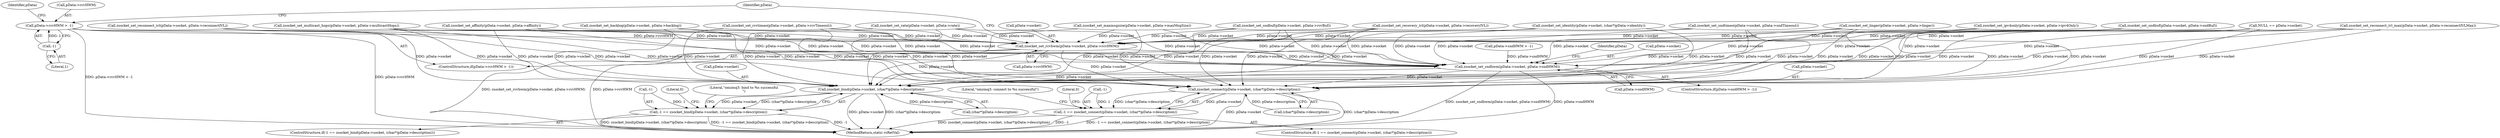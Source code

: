 digraph "1_rsyslog_062d0c671a29f7c6f7dff4a2f1f35df375bbb30b_0@pointer" {
"1000361" [label="(Call,pData->rcvHWM > -1)"];
"1000365" [label="(Call,-1)"];
"1000367" [label="(Call,zsocket_set_rcvhwm(pData->socket, pData->rcvHWM))"];
"1000381" [label="(Call,zsocket_set_sndhwm(pData->socket, pData->sndHWM))"];
"1000399" [label="(Call,zsocket_bind(pData->socket, (char*)pData->description))"];
"1000396" [label="(Call,-1 == zsocket_bind(pData->socket, (char*)pData->description))"];
"1000431" [label="(Call,zsocket_connect(pData->socket, (char*)pData->description))"];
"1000428" [label="(Call,-1 == zsocket_connect(pData->socket, (char*)pData->description))"];
"1000365" [label="(Call,-1)"];
"1000369" [label="(Identifier,pData)"];
"1000381" [label="(Call,zsocket_set_sndhwm(pData->socket, pData->sndHWM))"];
"1000396" [label="(Call,-1 == zsocket_bind(pData->socket, (char*)pData->description))"];
"1000391" [label="(Identifier,pData)"];
"1000228" [label="(Call,zsocket_set_sndtimeo(pData->socket, pData->sndTimeout))"];
"1000362" [label="(Call,pData->rcvHWM)"];
"1000200" [label="(Call,zsocket_set_linger(pData->socket, pData->linger))"];
"1000353" [label="(Call,zsocket_set_affinity(pData->socket, pData->affinity))"];
"1000156" [label="(Call,zsocket_set_identity(pData->socket, (char*)pData->identity))"];
"1000242" [label="(Call,zsocket_set_rcvtimeo(pData->socket, pData->rcvTimeout))"];
"1000186" [label="(Call,zsocket_set_sndbuf(pData->socket, pData->rcvBuf))"];
"1000375" [label="(Call,pData->sndHWM > -1)"];
"1000312" [label="(Call,zsocket_set_reconnect_ivl(pData->socket, pData->reconnectIVL))"];
"1000135" [label="(Call,NULL == pData->socket)"];
"1000284" [label="(Call,zsocket_set_recovery_ivl(pData->socket, pData->recoveryIVL))"];
"1000395" [label="(ControlStructure,if(-1 == zsocket_bind(pData->socket, (char*)pData->description)))"];
"1000374" [label="(ControlStructure,if(pData->sndHWM > -1))"];
"1000270" [label="(Call,zsocket_set_rate(pData->socket, pData->rate))"];
"1000421" [label="(Literal,\"omzmq3: bind to %s successful\n\")"];
"1000397" [label="(Call,-1)"];
"1000377" [label="(Identifier,pData)"];
"1000382" [label="(Call,pData->socket)"];
"1000442" [label="(Literal,0)"];
"1000366" [label="(Literal,1)"];
"1000340" [label="(Call,zsocket_set_ipv4only(pData->socket, pData->ipv4Only))"];
"1000298" [label="(Call,zsocket_set_multicast_hops(pData->socket, pData->multicastHops))"];
"1000371" [label="(Call,pData->rcvHWM)"];
"1000367" [label="(Call,zsocket_set_rcvhwm(pData->socket, pData->rcvHWM))"];
"1000431" [label="(Call,zsocket_connect(pData->socket, (char*)pData->description))"];
"1000429" [label="(Call,-1)"];
"1000326" [label="(Call,zsocket_set_reconnect_ivl_max(pData->socket, pData->reconnectIVLMax))"];
"1000427" [label="(ControlStructure,if(-1 == zsocket_connect(pData->socket, (char*)pData->description)))"];
"1000368" [label="(Call,pData->socket)"];
"1000214" [label="(Call,zsocket_set_backlog(pData->socket, pData->backlog))"];
"1000360" [label="(ControlStructure,if(pData->rcvHWM > -1))"];
"1000399" [label="(Call,zsocket_bind(pData->socket, (char*)pData->description))"];
"1000453" [label="(Literal,\"omzmq3: connect to %s successful\")"];
"1000403" [label="(Call,(char*)pData->description)"];
"1000410" [label="(Literal,0)"];
"1000256" [label="(Call,zsocket_set_maxmsgsize(pData->socket, pData->maxMsgSize))"];
"1000459" [label="(MethodReturn,static rsRetVal)"];
"1000432" [label="(Call,pData->socket)"];
"1000435" [label="(Call,(char*)pData->description)"];
"1000361" [label="(Call,pData->rcvHWM > -1)"];
"1000385" [label="(Call,pData->sndHWM)"];
"1000428" [label="(Call,-1 == zsocket_connect(pData->socket, (char*)pData->description))"];
"1000172" [label="(Call,zsocket_set_sndbuf(pData->socket, pData->sndBuf))"];
"1000400" [label="(Call,pData->socket)"];
"1000361" -> "1000360"  [label="AST: "];
"1000361" -> "1000365"  [label="CFG: "];
"1000362" -> "1000361"  [label="AST: "];
"1000365" -> "1000361"  [label="AST: "];
"1000369" -> "1000361"  [label="CFG: "];
"1000377" -> "1000361"  [label="CFG: "];
"1000361" -> "1000459"  [label="DDG: pData->rcvHWM > -1"];
"1000361" -> "1000459"  [label="DDG: pData->rcvHWM"];
"1000365" -> "1000361"  [label="DDG: 1"];
"1000361" -> "1000367"  [label="DDG: pData->rcvHWM"];
"1000365" -> "1000366"  [label="CFG: "];
"1000366" -> "1000365"  [label="AST: "];
"1000367" -> "1000360"  [label="AST: "];
"1000367" -> "1000371"  [label="CFG: "];
"1000368" -> "1000367"  [label="AST: "];
"1000371" -> "1000367"  [label="AST: "];
"1000377" -> "1000367"  [label="CFG: "];
"1000367" -> "1000459"  [label="DDG: zsocket_set_rcvhwm(pData->socket, pData->rcvHWM)"];
"1000367" -> "1000459"  [label="DDG: pData->rcvHWM"];
"1000186" -> "1000367"  [label="DDG: pData->socket"];
"1000200" -> "1000367"  [label="DDG: pData->socket"];
"1000284" -> "1000367"  [label="DDG: pData->socket"];
"1000156" -> "1000367"  [label="DDG: pData->socket"];
"1000298" -> "1000367"  [label="DDG: pData->socket"];
"1000312" -> "1000367"  [label="DDG: pData->socket"];
"1000228" -> "1000367"  [label="DDG: pData->socket"];
"1000172" -> "1000367"  [label="DDG: pData->socket"];
"1000214" -> "1000367"  [label="DDG: pData->socket"];
"1000256" -> "1000367"  [label="DDG: pData->socket"];
"1000353" -> "1000367"  [label="DDG: pData->socket"];
"1000326" -> "1000367"  [label="DDG: pData->socket"];
"1000340" -> "1000367"  [label="DDG: pData->socket"];
"1000270" -> "1000367"  [label="DDG: pData->socket"];
"1000135" -> "1000367"  [label="DDG: pData->socket"];
"1000242" -> "1000367"  [label="DDG: pData->socket"];
"1000367" -> "1000381"  [label="DDG: pData->socket"];
"1000367" -> "1000399"  [label="DDG: pData->socket"];
"1000367" -> "1000431"  [label="DDG: pData->socket"];
"1000381" -> "1000374"  [label="AST: "];
"1000381" -> "1000385"  [label="CFG: "];
"1000382" -> "1000381"  [label="AST: "];
"1000385" -> "1000381"  [label="AST: "];
"1000391" -> "1000381"  [label="CFG: "];
"1000381" -> "1000459"  [label="DDG: zsocket_set_sndhwm(pData->socket, pData->sndHWM)"];
"1000381" -> "1000459"  [label="DDG: pData->sndHWM"];
"1000186" -> "1000381"  [label="DDG: pData->socket"];
"1000200" -> "1000381"  [label="DDG: pData->socket"];
"1000284" -> "1000381"  [label="DDG: pData->socket"];
"1000156" -> "1000381"  [label="DDG: pData->socket"];
"1000298" -> "1000381"  [label="DDG: pData->socket"];
"1000312" -> "1000381"  [label="DDG: pData->socket"];
"1000228" -> "1000381"  [label="DDG: pData->socket"];
"1000172" -> "1000381"  [label="DDG: pData->socket"];
"1000214" -> "1000381"  [label="DDG: pData->socket"];
"1000256" -> "1000381"  [label="DDG: pData->socket"];
"1000353" -> "1000381"  [label="DDG: pData->socket"];
"1000326" -> "1000381"  [label="DDG: pData->socket"];
"1000340" -> "1000381"  [label="DDG: pData->socket"];
"1000270" -> "1000381"  [label="DDG: pData->socket"];
"1000135" -> "1000381"  [label="DDG: pData->socket"];
"1000242" -> "1000381"  [label="DDG: pData->socket"];
"1000375" -> "1000381"  [label="DDG: pData->sndHWM"];
"1000381" -> "1000399"  [label="DDG: pData->socket"];
"1000381" -> "1000431"  [label="DDG: pData->socket"];
"1000399" -> "1000396"  [label="AST: "];
"1000399" -> "1000403"  [label="CFG: "];
"1000400" -> "1000399"  [label="AST: "];
"1000403" -> "1000399"  [label="AST: "];
"1000396" -> "1000399"  [label="CFG: "];
"1000399" -> "1000459"  [label="DDG: (char*)pData->description"];
"1000399" -> "1000459"  [label="DDG: pData->socket"];
"1000399" -> "1000396"  [label="DDG: pData->socket"];
"1000399" -> "1000396"  [label="DDG: (char*)pData->description"];
"1000186" -> "1000399"  [label="DDG: pData->socket"];
"1000200" -> "1000399"  [label="DDG: pData->socket"];
"1000284" -> "1000399"  [label="DDG: pData->socket"];
"1000156" -> "1000399"  [label="DDG: pData->socket"];
"1000298" -> "1000399"  [label="DDG: pData->socket"];
"1000312" -> "1000399"  [label="DDG: pData->socket"];
"1000228" -> "1000399"  [label="DDG: pData->socket"];
"1000172" -> "1000399"  [label="DDG: pData->socket"];
"1000214" -> "1000399"  [label="DDG: pData->socket"];
"1000256" -> "1000399"  [label="DDG: pData->socket"];
"1000353" -> "1000399"  [label="DDG: pData->socket"];
"1000326" -> "1000399"  [label="DDG: pData->socket"];
"1000340" -> "1000399"  [label="DDG: pData->socket"];
"1000270" -> "1000399"  [label="DDG: pData->socket"];
"1000135" -> "1000399"  [label="DDG: pData->socket"];
"1000242" -> "1000399"  [label="DDG: pData->socket"];
"1000403" -> "1000399"  [label="DDG: pData->description"];
"1000396" -> "1000395"  [label="AST: "];
"1000397" -> "1000396"  [label="AST: "];
"1000410" -> "1000396"  [label="CFG: "];
"1000421" -> "1000396"  [label="CFG: "];
"1000396" -> "1000459"  [label="DDG: -1 == zsocket_bind(pData->socket, (char*)pData->description)"];
"1000396" -> "1000459"  [label="DDG: -1"];
"1000396" -> "1000459"  [label="DDG: zsocket_bind(pData->socket, (char*)pData->description)"];
"1000397" -> "1000396"  [label="DDG: 1"];
"1000431" -> "1000428"  [label="AST: "];
"1000431" -> "1000435"  [label="CFG: "];
"1000432" -> "1000431"  [label="AST: "];
"1000435" -> "1000431"  [label="AST: "];
"1000428" -> "1000431"  [label="CFG: "];
"1000431" -> "1000459"  [label="DDG: pData->socket"];
"1000431" -> "1000459"  [label="DDG: (char*)pData->description"];
"1000431" -> "1000428"  [label="DDG: pData->socket"];
"1000431" -> "1000428"  [label="DDG: (char*)pData->description"];
"1000186" -> "1000431"  [label="DDG: pData->socket"];
"1000200" -> "1000431"  [label="DDG: pData->socket"];
"1000284" -> "1000431"  [label="DDG: pData->socket"];
"1000156" -> "1000431"  [label="DDG: pData->socket"];
"1000298" -> "1000431"  [label="DDG: pData->socket"];
"1000312" -> "1000431"  [label="DDG: pData->socket"];
"1000228" -> "1000431"  [label="DDG: pData->socket"];
"1000172" -> "1000431"  [label="DDG: pData->socket"];
"1000214" -> "1000431"  [label="DDG: pData->socket"];
"1000256" -> "1000431"  [label="DDG: pData->socket"];
"1000353" -> "1000431"  [label="DDG: pData->socket"];
"1000326" -> "1000431"  [label="DDG: pData->socket"];
"1000340" -> "1000431"  [label="DDG: pData->socket"];
"1000270" -> "1000431"  [label="DDG: pData->socket"];
"1000135" -> "1000431"  [label="DDG: pData->socket"];
"1000242" -> "1000431"  [label="DDG: pData->socket"];
"1000435" -> "1000431"  [label="DDG: pData->description"];
"1000428" -> "1000427"  [label="AST: "];
"1000429" -> "1000428"  [label="AST: "];
"1000442" -> "1000428"  [label="CFG: "];
"1000453" -> "1000428"  [label="CFG: "];
"1000428" -> "1000459"  [label="DDG: -1 == zsocket_connect(pData->socket, (char*)pData->description)"];
"1000428" -> "1000459"  [label="DDG: zsocket_connect(pData->socket, (char*)pData->description)"];
"1000428" -> "1000459"  [label="DDG: -1"];
"1000429" -> "1000428"  [label="DDG: 1"];
}
